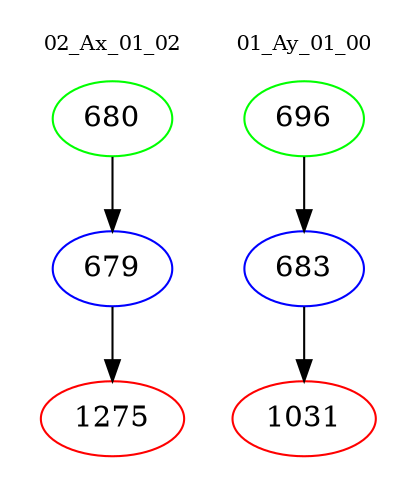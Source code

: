 digraph{
subgraph cluster_0 {
color = white
label = "02_Ax_01_02";
fontsize=10;
T0_680 [label="680", color="green"]
T0_680 -> T0_679 [color="black"]
T0_679 [label="679", color="blue"]
T0_679 -> T0_1275 [color="black"]
T0_1275 [label="1275", color="red"]
}
subgraph cluster_1 {
color = white
label = "01_Ay_01_00";
fontsize=10;
T1_696 [label="696", color="green"]
T1_696 -> T1_683 [color="black"]
T1_683 [label="683", color="blue"]
T1_683 -> T1_1031 [color="black"]
T1_1031 [label="1031", color="red"]
}
}
